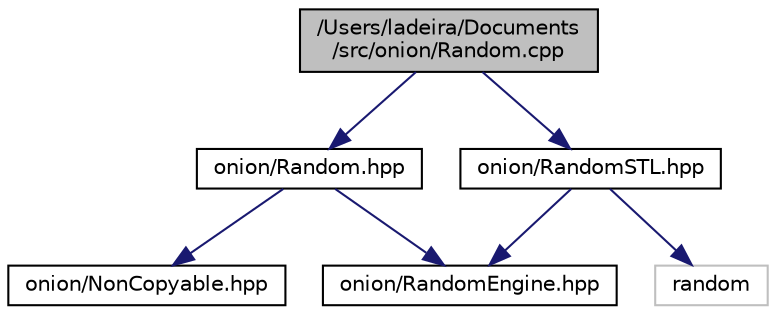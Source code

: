 digraph "/Users/ladeira/Documents/src/onion/Random.cpp"
{
 // LATEX_PDF_SIZE
  edge [fontname="Helvetica",fontsize="10",labelfontname="Helvetica",labelfontsize="10"];
  node [fontname="Helvetica",fontsize="10",shape=record];
  Node1 [label="/Users/ladeira/Documents\l/src/onion/Random.cpp",height=0.2,width=0.4,color="black", fillcolor="grey75", style="filled", fontcolor="black",tooltip="Implementation of the global RandomEngine object."];
  Node1 -> Node2 [color="midnightblue",fontsize="10",style="solid",fontname="Helvetica"];
  Node2 [label="onion/Random.hpp",height=0.2,width=0.4,color="black", fillcolor="white", style="filled",URL="$_random_8hpp.html",tooltip="This header introduces the random number generation (RNG) facilities of the Onion Framework."];
  Node2 -> Node3 [color="midnightblue",fontsize="10",style="solid",fontname="Helvetica"];
  Node3 [label="onion/RandomEngine.hpp",height=0.2,width=0.4,color="black", fillcolor="white", style="filled",URL="$_random_engine_8hpp.html",tooltip="Declaration of the RandomEngine interface."];
  Node2 -> Node4 [color="midnightblue",fontsize="10",style="solid",fontname="Helvetica"];
  Node4 [label="onion/NonCopyable.hpp",height=0.2,width=0.4,color="black", fillcolor="white", style="filled",URL="$_non_copyable_8hpp.html",tooltip="Contains the declaration of the NonCopyable class."];
  Node1 -> Node5 [color="midnightblue",fontsize="10",style="solid",fontname="Helvetica"];
  Node5 [label="onion/RandomSTL.hpp",height=0.2,width=0.4,color="black", fillcolor="white", style="filled",URL="$_random_s_t_l_8hpp.html",tooltip="Implementation of the RandomEngine interface using C++11 (and above) RNG facilities."];
  Node5 -> Node3 [color="midnightblue",fontsize="10",style="solid",fontname="Helvetica"];
  Node5 -> Node6 [color="midnightblue",fontsize="10",style="solid",fontname="Helvetica"];
  Node6 [label="random",height=0.2,width=0.4,color="grey75", fillcolor="white", style="filled",tooltip=" "];
}
